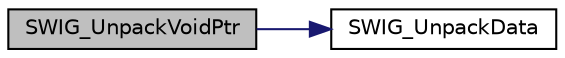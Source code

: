 digraph "SWIG_UnpackVoidPtr"
{
 // LATEX_PDF_SIZE
  edge [fontname="Helvetica",fontsize="10",labelfontname="Helvetica",labelfontsize="10"];
  node [fontname="Helvetica",fontsize="10",shape=record];
  rankdir="LR";
  Node1 [label="SWIG_UnpackVoidPtr",height=0.2,width=0.4,color="black", fillcolor="grey75", style="filled", fontcolor="black",tooltip=" "];
  Node1 -> Node2 [color="midnightblue",fontsize="10",style="solid",fontname="Helvetica"];
  Node2 [label="SWIG_UnpackData",height=0.2,width=0.4,color="black", fillcolor="white", style="filled",URL="$de/d48/swig__runtime_8h.html#a737f157f6af483c5bba403459e9e8351",tooltip=" "];
}

